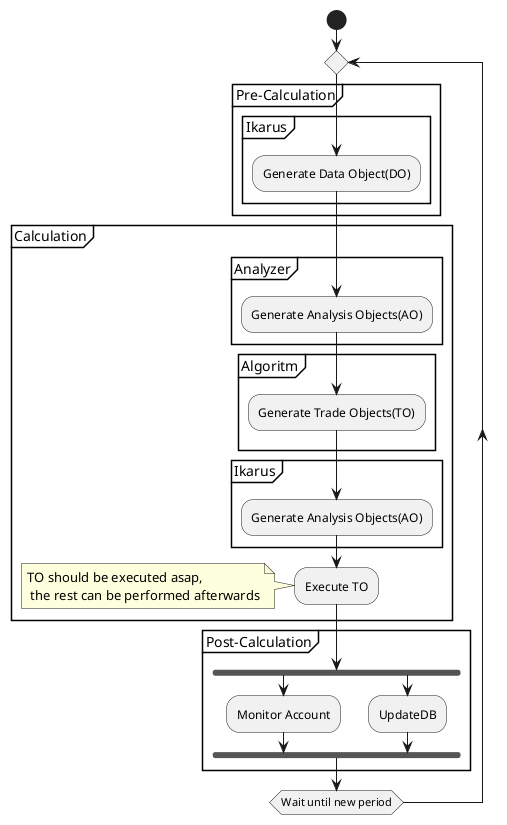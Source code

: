 @startuml
start

repeat
  partition Pre-Calculation {
    partition Ikarus {
      :Generate Data Object(DO);
    }
  }

  partition Calculation {
    partition Analyzer {
      :Generate Analysis Objects(AO);
    }
    partition Algoritm {
      :Generate Trade Objects(TO);
    }
    partition Ikarus {
      :Generate Analysis Objects(AO);
    }
  
  :Execute TO;
  note left: TO should be executed asap,\n the rest can be performed afterwards
  }

  partition Post-Calculation {
    fork
      :Monitor Account;
    fork again
      :UpdateDB;
    end fork
  }
repeat while (Wait until new period)
@enduml